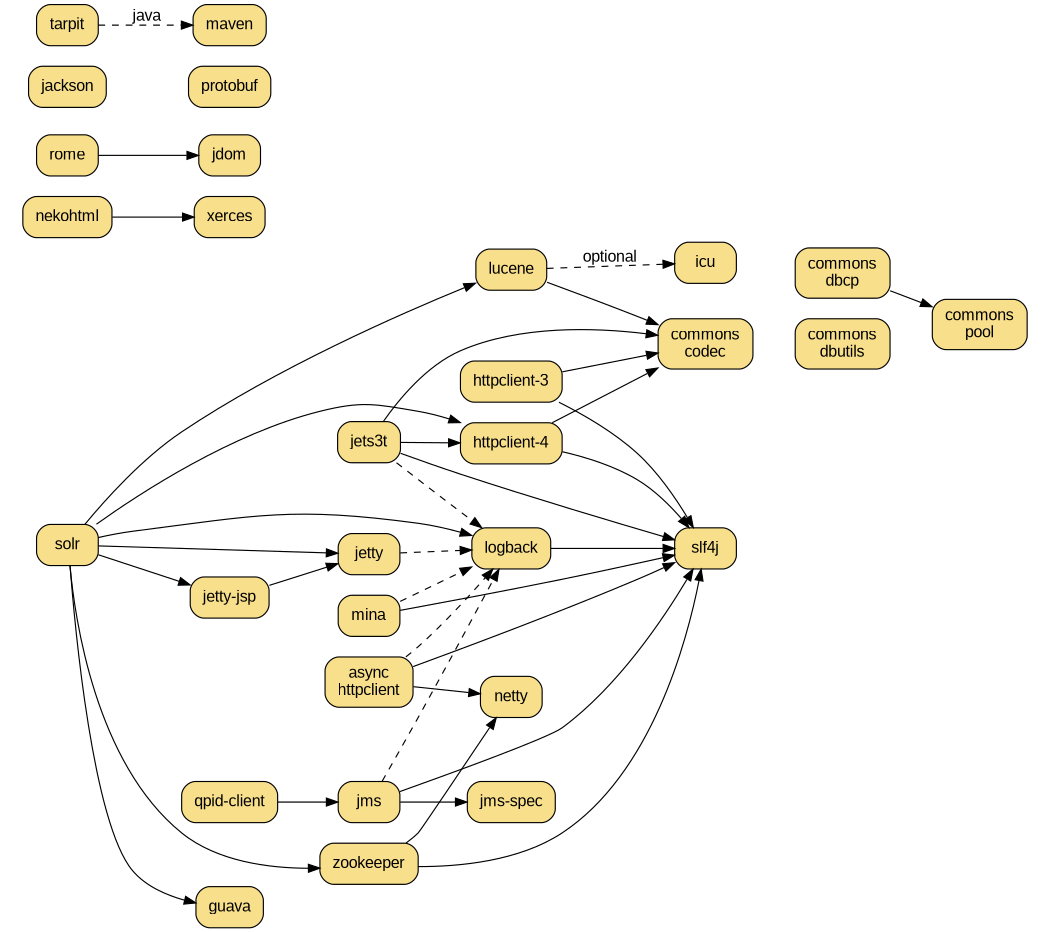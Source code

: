 digraph "RJack Gem Dependency Graph" {
  bgcolor="transparent";
  rankdir=LR;
  size="7.0,6.5";
  node [ shape=box, style="filled,rounded", fillcolor="#f8df8b",
         fontname="Arial", margin="0.15,0.1" ];
  edge [ fontname="Arial" ];

  "solr"          [ target=_parent, URL="solr/" ];
  "lucene"        [ target=_parent, URL="lucene/" ];

  "jets3t"        [ target=_parent, URL="jets3t/" ];

  "httpclient-3"  [ target=_parent, URL="httpclient-3/" ];
  "httpclient-4"  [ target=_parent, URL="httpclient-4/" ];

  "icu"           [ target=_parent, URL="icu/" ];

  "jetty"         [ target=_parent, URL="jetty/" ];
  "jetty-jsp"     [ target=_parent, URL="jetty-jsp/" ];

  "slf4j"         [ target=_parent, URL="slf4j/", group=log ];
  "logback"       [ target=_parent, URL="logback/", group=log ];

  "commons-codec" [ label=<commons<br/>codec>
                    target=_parent, URL="commons-codec/", group=commons ];

  "jms-spec"      [ target=_parent, URL="jms-spec/", group=net ];
  "jms"           [ target=_parent, URL="jms/", group=net ];
  "mina"          [ target=_parent, URL="mina/", group=net ];
  "qpid-client"   [ target=_parent, URL="qpid-client/", group=net ];

  "async-httpclient" [ label=<async<br/>httpclient>
                       target=_parent, URL="async-httpclient/" ];

  "netty"         [ target=_parent, URL="netty/", group=net ];
  "zookeeper"     [ target=_parent, URL="zookeeper/" ];
  "guava"         [ target=_parent, URL="guava/" ];

  subgraph cluster_db {
    style=invis
    "commons-dbcp"    [ label=<commons<br/>dbcp>
                        target=_parent, URL="commons-dbcp/", group=commons ];
    "commons-dbutils" [ label=<commons<br/>dbutils>
                        target=_parent, URL="commons-dbutils/", group=commons ];
    "commons-pool"    [ label=<commons<br/>pool>
                        target=_parent, URL="commons-pool/", group=commons ];
  }
  subgraph cluster_xml {
    style=invis

    "rome"          [ target=_parent, URL="rome/", group=ml ];
    "jdom"          [ target=_parent, URL="jdom/", group=ml ];
    "nekohtml"      [ target=_parent, URL="nekohtml/", group=ml ];
    "xerces"        [ target=_parent, URL="xerces/", group=ml ];

    "rome" -> "xerces" [ style=invis ];
  }

  subgraph cluster_ser {
    style=invis
    "jackson"       [ target=_parent, URL="jackson/", group=ser ];
    "protobuf"      [ target=_parent, URL="protobuf/", group=ser ];
    "jackson" -> "protobuf" [ style=invis ];
  }

  "tarpit"        [ target=_parent, URL="tarpit/" ];
  "maven"         [ target=_parent, URL="maven/" ];

  "commons-dbcp" -> "commons-pool";
  "commons-dbutils" -> "commons-pool" [ style=invis ];

  "tarpit"       -> "maven" [ style=dashed, label="java" ];

  "jets3t"       -> "logback" [ style=dashed ];
  "jets3t"       -> "httpclient-4";
  "jets3t"       -> "commons-codec";
  "jets3t"       -> "slf4j";

  "rome"         -> "jdom"
  "nekohtml"     -> "xerces"

  "httpclient-3"   -> "commons-codec";
  "httpclient-4"   -> "commons-codec";
#  "httpclient"   -> "logback" [ style=dashed ];
  "httpclient-3"   -> "slf4j";
  "httpclient-4"   -> "slf4j";

  "jetty-jsp"    -> "jetty";
  "jetty"        -> "logback" [ style=dashed ];
#  "jetty"        -> "slf4j"   [ style=dashed ];

  "logback"      -> "slf4j";

  "jms"          -> "jms-spec";
  "jms"          -> "slf4j";
  "jms"          -> "logback" [ style=dashed ];

  "mina"         -> "slf4j";
  "mina"         -> "logback" [ style=dashed ];

  "qpid-client"  -> "jms";
#  "qpid-client"  -> "slf4j";
#  "qpid-client"  -> "logback" [ style=dashed ];

  "async-httpclient" -> "slf4j"
  "async-httpclient" -> "logback" [ style=dashed ];

  "lucene" -> "commons-codec"
  "lucene" -> "icu"           [ style=dashed, label="optional" ];

  "solr"   -> "lucene"
  "solr"   -> "jetty"
  "solr"   -> "jetty-jsp"
  "solr"   -> "httpclient-4"
  "solr"   -> "logback";
#  "solr"   -> "slf4j"

# for association only
  "commons-codec" -> "commons-dbutils" [ style=invis ];

  "solr"   -> "guava"
  "solr"   -> "zookeeper"
  "zookeeper" -> "netty"
  "zookeeper" -> "slf4j"
  "async-httpclient" -> "netty"
}
